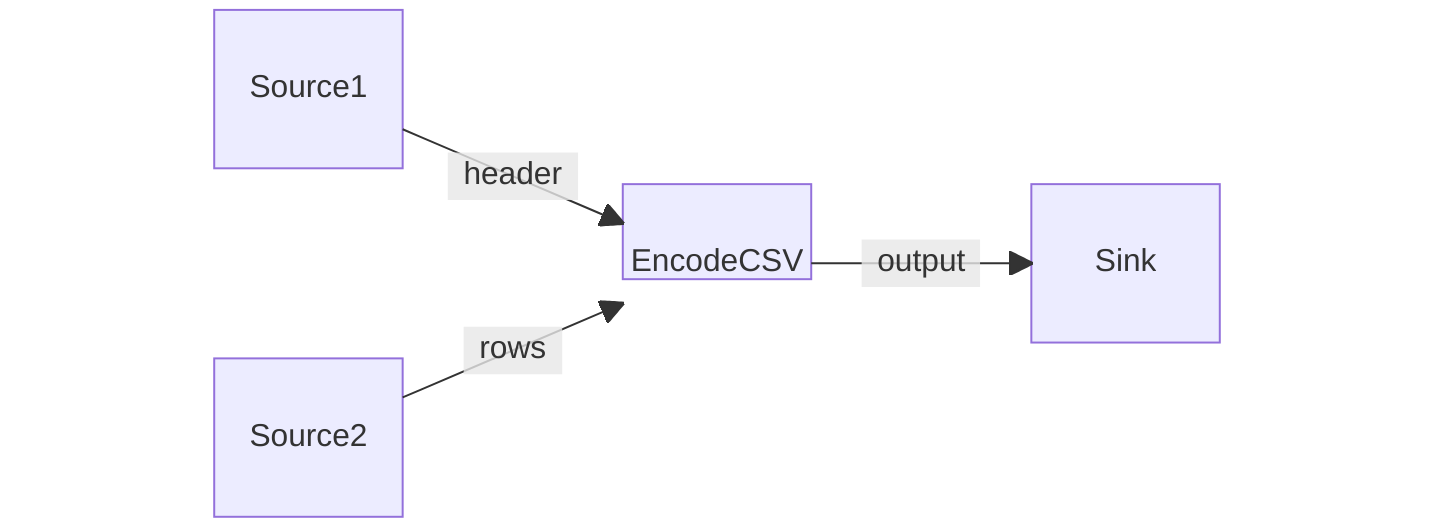 block-beta
    columns 7
    space:1 Source1 space:5
    space:3 EncodeCSV space:1 Sink space:1
    space:1 Source2 space:5
    Source1-- "header" -->EncodeCSV
    Source2-- "rows" -->EncodeCSV
    EncodeCSV-- "output" -->Sink

    classDef block height:48px,padding:8px;
    classDef hidden visibility:none;
    class EncodeCSV block
    class Source1 hidden
    class Source2 hidden
    class Sink hidden